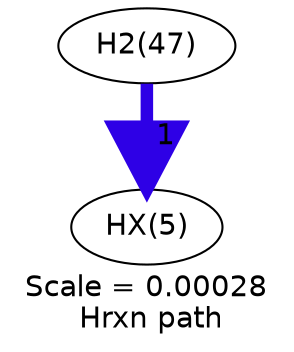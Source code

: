 digraph reaction_paths {
center=1;
s10 -> s37[fontname="Helvetica", style="setlinewidth(6)", arrowsize=3, color="0.7, 1.5, 0.9"
, label=" 1"];
s10 [ fontname="Helvetica", label="H2(47)"];
s37 [ fontname="Helvetica", label="HX(5)"];
 label = "Scale = 0.00028\l Hrxn path";
 fontname = "Helvetica";
}
